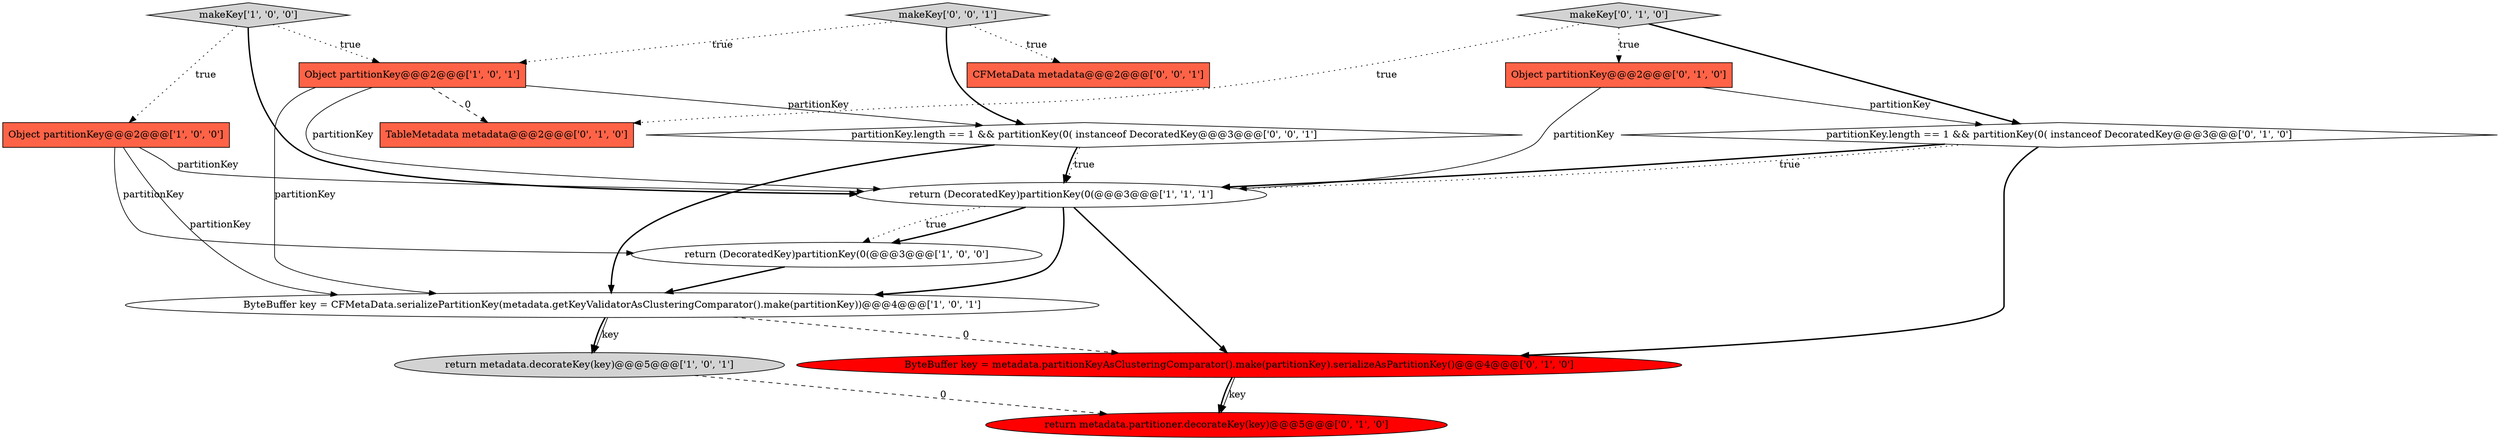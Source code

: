 digraph {
6 [style = filled, label = "makeKey['1', '0', '0']", fillcolor = lightgray, shape = diamond image = "AAA0AAABBB1BBB"];
4 [style = filled, label = "Object partitionKey@@@2@@@['1', '0', '0']", fillcolor = tomato, shape = box image = "AAA0AAABBB1BBB"];
15 [style = filled, label = "partitionKey.length == 1 && partitionKey(0( instanceof DecoratedKey@@@3@@@['0', '0', '1']", fillcolor = white, shape = diamond image = "AAA0AAABBB3BBB"];
3 [style = filled, label = "return metadata.decorateKey(key)@@@5@@@['1', '0', '1']", fillcolor = lightgray, shape = ellipse image = "AAA0AAABBB1BBB"];
0 [style = filled, label = "return (DecoratedKey)partitionKey(0(@@@3@@@['1', '0', '0']", fillcolor = white, shape = ellipse image = "AAA0AAABBB1BBB"];
13 [style = filled, label = "CFMetaData metadata@@@2@@@['0', '0', '1']", fillcolor = tomato, shape = box image = "AAA0AAABBB3BBB"];
2 [style = filled, label = "return (DecoratedKey)partitionKey(0(@@@3@@@['1', '1', '1']", fillcolor = white, shape = ellipse image = "AAA0AAABBB1BBB"];
1 [style = filled, label = "ByteBuffer key = CFMetaData.serializePartitionKey(metadata.getKeyValidatorAsClusteringComparator().make(partitionKey))@@@4@@@['1', '0', '1']", fillcolor = white, shape = ellipse image = "AAA0AAABBB1BBB"];
8 [style = filled, label = "return metadata.partitioner.decorateKey(key)@@@5@@@['0', '1', '0']", fillcolor = red, shape = ellipse image = "AAA1AAABBB2BBB"];
11 [style = filled, label = "TableMetadata metadata@@@2@@@['0', '1', '0']", fillcolor = tomato, shape = box image = "AAA1AAABBB2BBB"];
14 [style = filled, label = "makeKey['0', '0', '1']", fillcolor = lightgray, shape = diamond image = "AAA0AAABBB3BBB"];
7 [style = filled, label = "ByteBuffer key = metadata.partitionKeyAsClusteringComparator().make(partitionKey).serializeAsPartitionKey()@@@4@@@['0', '1', '0']", fillcolor = red, shape = ellipse image = "AAA1AAABBB2BBB"];
5 [style = filled, label = "Object partitionKey@@@2@@@['1', '0', '1']", fillcolor = tomato, shape = box image = "AAA0AAABBB1BBB"];
12 [style = filled, label = "makeKey['0', '1', '0']", fillcolor = lightgray, shape = diamond image = "AAA0AAABBB2BBB"];
10 [style = filled, label = "Object partitionKey@@@2@@@['0', '1', '0']", fillcolor = tomato, shape = box image = "AAA0AAABBB2BBB"];
9 [style = filled, label = "partitionKey.length == 1 && partitionKey(0( instanceof DecoratedKey@@@3@@@['0', '1', '0']", fillcolor = white, shape = diamond image = "AAA0AAABBB2BBB"];
15->2 [style = bold, label=""];
2->0 [style = dotted, label="true"];
5->15 [style = solid, label="partitionKey"];
4->0 [style = solid, label="partitionKey"];
9->2 [style = bold, label=""];
2->1 [style = bold, label=""];
15->2 [style = dotted, label="true"];
10->2 [style = solid, label="partitionKey"];
1->3 [style = bold, label=""];
9->7 [style = bold, label=""];
7->8 [style = bold, label=""];
12->9 [style = bold, label=""];
14->13 [style = dotted, label="true"];
4->1 [style = solid, label="partitionKey"];
4->2 [style = solid, label="partitionKey"];
12->11 [style = dotted, label="true"];
6->2 [style = bold, label=""];
7->8 [style = solid, label="key"];
2->0 [style = bold, label=""];
14->5 [style = dotted, label="true"];
10->9 [style = solid, label="partitionKey"];
6->4 [style = dotted, label="true"];
12->10 [style = dotted, label="true"];
5->11 [style = dashed, label="0"];
5->1 [style = solid, label="partitionKey"];
0->1 [style = bold, label=""];
9->2 [style = dotted, label="true"];
1->3 [style = solid, label="key"];
3->8 [style = dashed, label="0"];
5->2 [style = solid, label="partitionKey"];
14->15 [style = bold, label=""];
2->7 [style = bold, label=""];
1->7 [style = dashed, label="0"];
6->5 [style = dotted, label="true"];
15->1 [style = bold, label=""];
}
